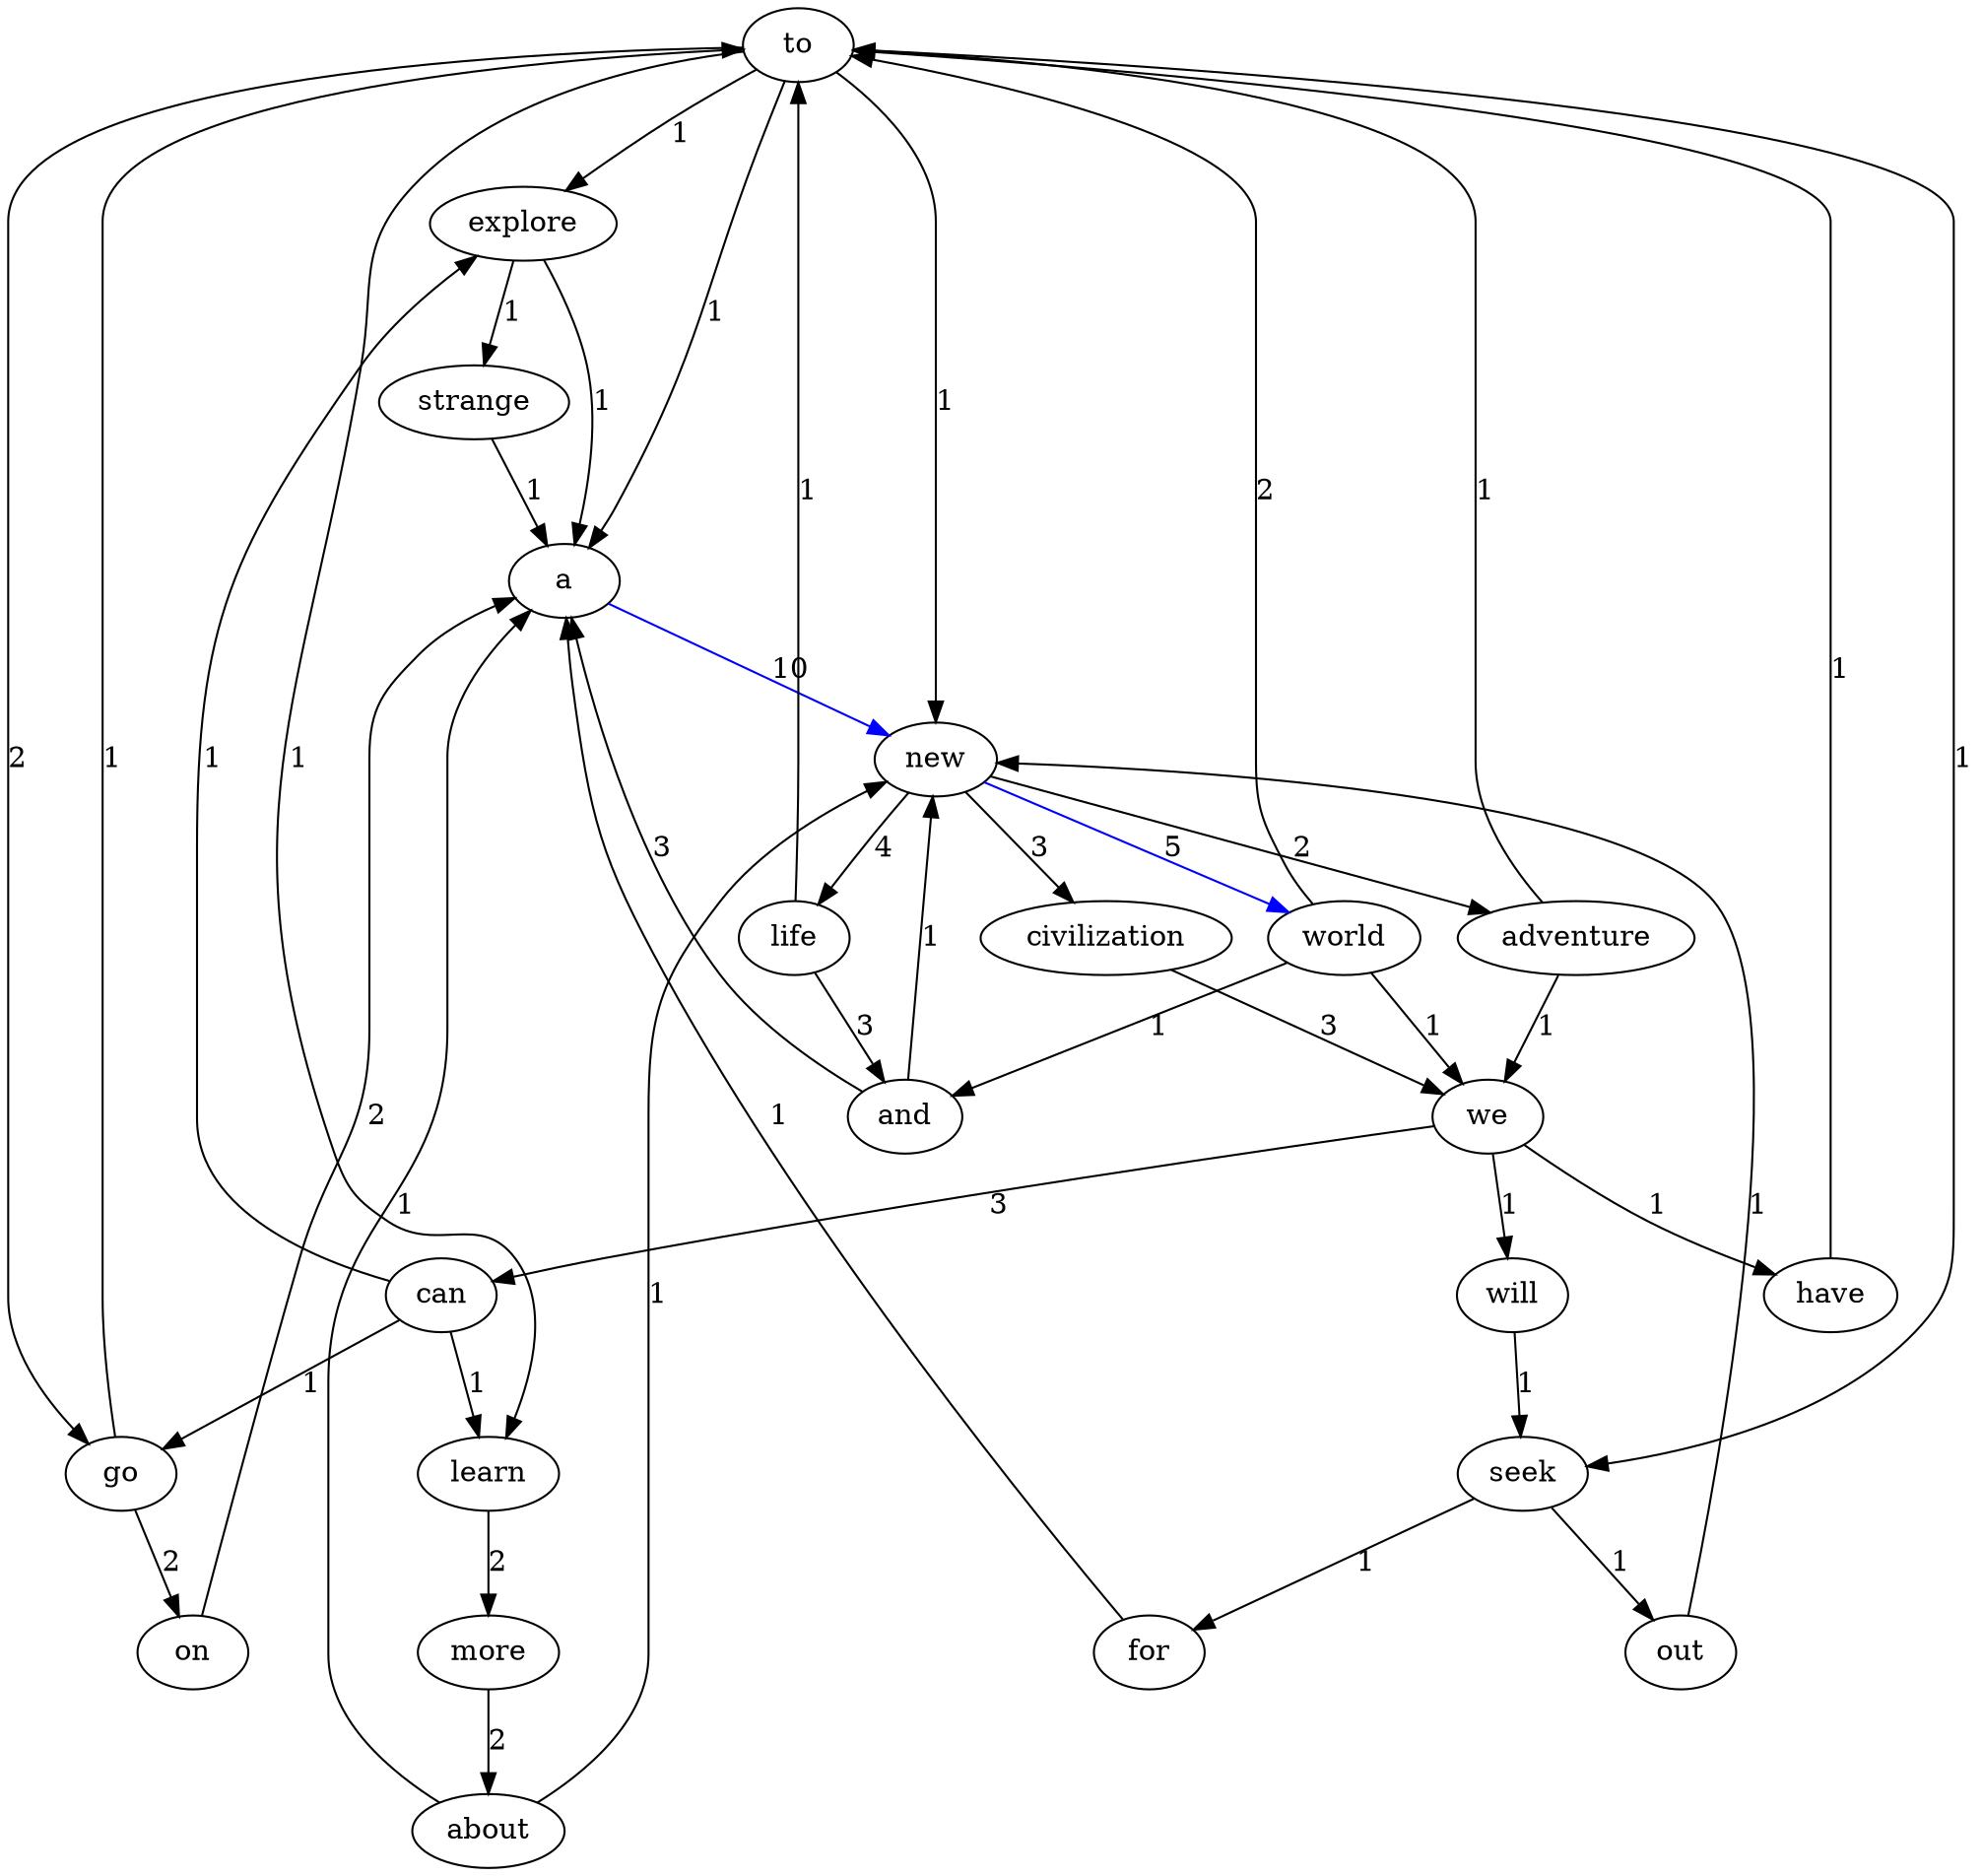 digraph TextGraph {
to;
explore;
strange;
a;
new;
world;
and;
life;
civilization;
we;
can;
go;
on;
adventure;
seek;
out;
learn;
more;
about;
have;
will;
for;
to -> explore [label = 1];
explore -> strange [label = 1];
strange -> a [label = 1];
a -> new [label = 10, color = blue];
new -> world [label = 5, color = blue];
world -> and [label = 1];
and -> a [label = 3];
and -> new [label = 1];
world -> to [label = 2];
world -> we [label = 1];
we -> can [label = 3];
can -> go [label = 1];
go -> on [label = 2];
on -> a [label = 2];
go -> to [label = 1];
can -> learn [label = 1];
learn -> more [label = 2];
more -> about [label = 2];
about -> a [label = 1];
about -> new [label = 1];
can -> explore [label = 1];
we -> have [label = 1];
have -> to [label = 1];
we -> will [label = 1];
will -> seek [label = 1];
seek -> out [label = 1];
out -> new [label = 1];
seek -> for [label = 1];
for -> a [label = 1];
new -> life [label = 4];
life -> and [label = 3];
life -> to [label = 1];
new -> civilization [label = 3];
civilization -> we [label = 3];
new -> adventure [label = 2];
adventure -> to [label = 1];
adventure -> we [label = 1];
explore -> a [label = 1];
to -> seek [label = 1];
to -> go [label = 2];
to -> a [label = 1];
to -> learn [label = 1];
to -> new [label = 1];
}